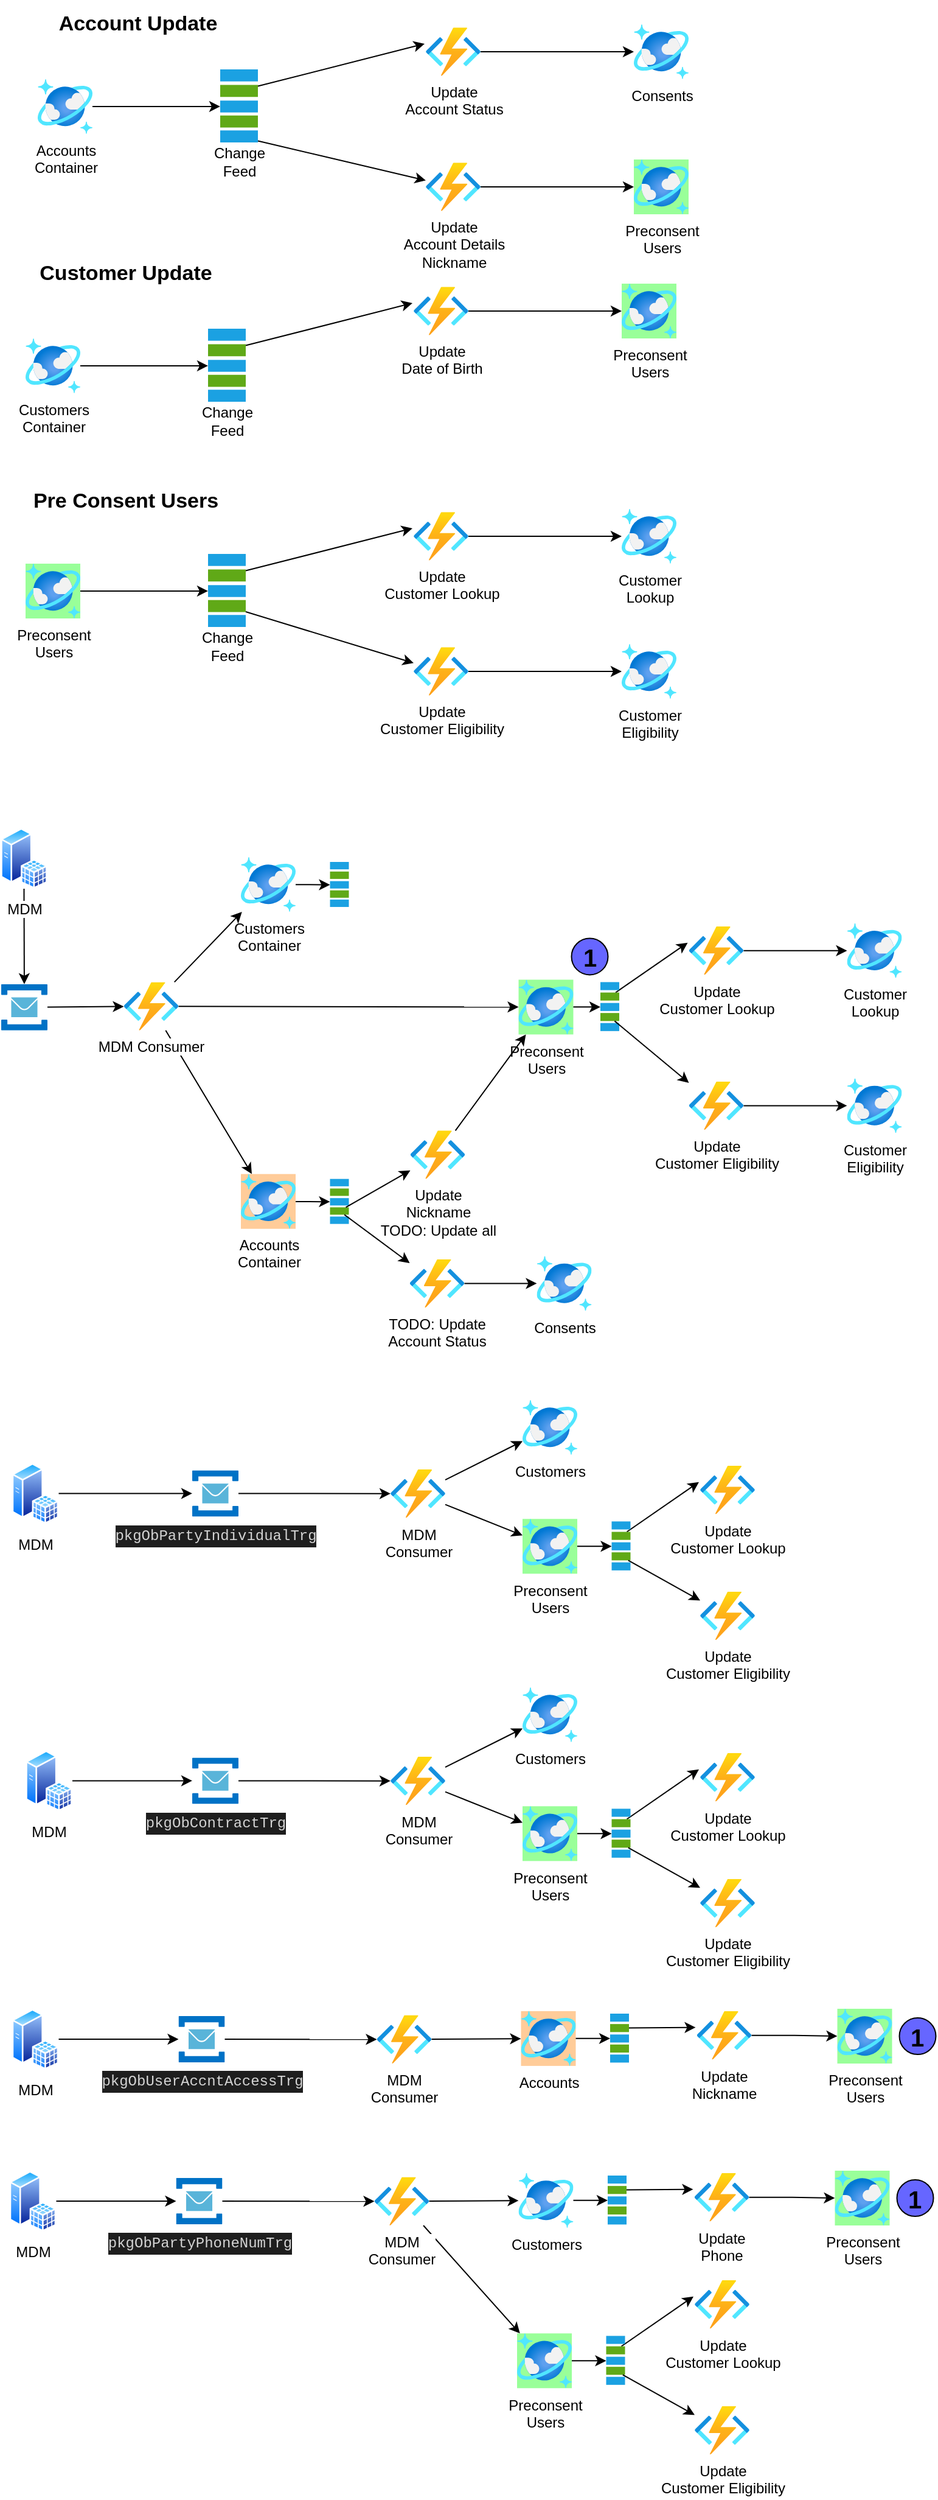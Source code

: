 <mxfile version="14.4.3" type="github">
  <diagram id="gjvZ4gOpl2NELNdTMGmE" name="Page-1">
    <mxGraphModel dx="1424" dy="718" grid="1" gridSize="10" guides="1" tooltips="1" connect="1" arrows="1" fold="1" page="1" pageScale="1" pageWidth="827" pageHeight="1169" math="0" shadow="0">
      <root>
        <mxCell id="0" />
        <mxCell id="1" parent="0" />
        <mxCell id="oMFMiWhIfmU4jBjoLOnd-48" style="edgeStyle=none;rounded=0;orthogonalLoop=1;jettySize=auto;html=1;" parent="1" source="oMFMiWhIfmU4jBjoLOnd-3" target="oMFMiWhIfmU4jBjoLOnd-28" edge="1">
          <mxGeometry relative="1" as="geometry" />
        </mxCell>
        <mxCell id="oMFMiWhIfmU4jBjoLOnd-3" value="Accounts&lt;br&gt;Container" style="aspect=fixed;html=1;points=[];align=center;image;fontSize=12;image=img/lib/azure2/databases/Azure_Cosmos_DB.svg;" parent="1" vertex="1">
          <mxGeometry x="50" y="104.99" width="45" height="45" as="geometry" />
        </mxCell>
        <mxCell id="oMFMiWhIfmU4jBjoLOnd-42" style="rounded=0;orthogonalLoop=1;jettySize=auto;html=1;" parent="1" source="oMFMiWhIfmU4jBjoLOnd-40" target="OoWtU8M--wBZisnhyXfO-1" edge="1">
          <mxGeometry relative="1" as="geometry" />
        </mxCell>
        <mxCell id="oMFMiWhIfmU4jBjoLOnd-40" value="Update&lt;br&gt;Account Details&lt;br&gt;Nickname" style="aspect=fixed;html=1;points=[];align=center;image;fontSize=12;image=img/lib/azure2/compute/Function_Apps.svg;" parent="1" vertex="1">
          <mxGeometry x="369" y="173.64" width="45" height="39.71" as="geometry" />
        </mxCell>
        <mxCell id="oMFMiWhIfmU4jBjoLOnd-41" style="rounded=0;orthogonalLoop=1;jettySize=auto;html=1;" parent="1" source="oMFMiWhIfmU4jBjoLOnd-29" target="oMFMiWhIfmU4jBjoLOnd-40" edge="1">
          <mxGeometry relative="1" as="geometry" />
        </mxCell>
        <mxCell id="OoWtU8M--wBZisnhyXfO-1" value="Preconsent&lt;br&gt;Users" style="aspect=fixed;html=1;points=[];align=center;image;fontSize=12;image=img/lib/azure2/databases/Azure_Cosmos_DB.svg;imageBackground=#99FF99;" parent="1" vertex="1">
          <mxGeometry x="540" y="171.0" width="45" height="45" as="geometry" />
        </mxCell>
        <mxCell id="OoWtU8M--wBZisnhyXfO-7" style="edgeStyle=orthogonalEdgeStyle;rounded=0;orthogonalLoop=1;jettySize=auto;html=1;" parent="1" source="OoWtU8M--wBZisnhyXfO-2" target="OoWtU8M--wBZisnhyXfO-3" edge="1">
          <mxGeometry relative="1" as="geometry" />
        </mxCell>
        <mxCell id="OoWtU8M--wBZisnhyXfO-2" value="Update&lt;br&gt;Account Status" style="aspect=fixed;html=1;points=[];align=center;image;fontSize=12;image=img/lib/azure2/compute/Function_Apps.svg;" parent="1" vertex="1">
          <mxGeometry x="369" y="62.63" width="45" height="39.71" as="geometry" />
        </mxCell>
        <mxCell id="OoWtU8M--wBZisnhyXfO-3" value="Consents" style="aspect=fixed;html=1;points=[];align=center;image;fontSize=12;image=img/lib/azure2/databases/Azure_Cosmos_DB.svg;" parent="1" vertex="1">
          <mxGeometry x="540" y="59.99" width="45" height="45" as="geometry" />
        </mxCell>
        <mxCell id="OoWtU8M--wBZisnhyXfO-6" style="rounded=0;orthogonalLoop=1;jettySize=auto;html=1;entryX=-0.022;entryY=0.336;entryDx=0;entryDy=0;entryPerimeter=0;" parent="1" source="oMFMiWhIfmU4jBjoLOnd-31" target="OoWtU8M--wBZisnhyXfO-2" edge="1">
          <mxGeometry relative="1" as="geometry" />
        </mxCell>
        <mxCell id="OoWtU8M--wBZisnhyXfO-9" value="" style="group" parent="1" vertex="1" connectable="0">
          <mxGeometry x="195.5" y="97" width="40" height="86" as="geometry" />
        </mxCell>
        <mxCell id="oMFMiWhIfmU4jBjoLOnd-32" value="" style="group" parent="OoWtU8M--wBZisnhyXfO-9" vertex="1" connectable="0">
          <mxGeometry x="4.5" width="31" height="60" as="geometry" />
        </mxCell>
        <mxCell id="oMFMiWhIfmU4jBjoLOnd-27" value="" style="verticalLabelPosition=bottom;verticalAlign=top;html=1;shape=mxgraph.basic.rect;fillColor2=none;strokeWidth=1;size=20;indent=5;fillColor=#1ba1e2;fontColor=#ffffff;strokeColor=none;" parent="oMFMiWhIfmU4jBjoLOnd-32" vertex="1">
          <mxGeometry width="31" height="9.836" as="geometry" />
        </mxCell>
        <mxCell id="oMFMiWhIfmU4jBjoLOnd-28" value="" style="verticalLabelPosition=bottom;verticalAlign=top;html=1;shape=mxgraph.basic.rect;fillColor2=none;strokeWidth=1;size=20;indent=5;fillColor=#1ba1e2;fontColor=#ffffff;strokeColor=none;" parent="oMFMiWhIfmU4jBjoLOnd-32" vertex="1">
          <mxGeometry y="25.574" width="31" height="9.836" as="geometry" />
        </mxCell>
        <mxCell id="oMFMiWhIfmU4jBjoLOnd-29" value="" style="verticalLabelPosition=bottom;verticalAlign=top;html=1;shape=mxgraph.basic.rect;fillColor2=none;strokeWidth=1;size=20;indent=5;fillColor=#1ba1e2;fontColor=#ffffff;strokeColor=none;" parent="oMFMiWhIfmU4jBjoLOnd-32" vertex="1">
          <mxGeometry y="50.164" width="31" height="9.836" as="geometry" />
        </mxCell>
        <mxCell id="oMFMiWhIfmU4jBjoLOnd-30" value="" style="verticalLabelPosition=bottom;verticalAlign=top;html=1;shape=mxgraph.basic.rect;fillColor2=none;strokeWidth=1;size=20;indent=5;fillColor=#60a917;fontColor=#ffffff;strokeColor=none;" parent="oMFMiWhIfmU4jBjoLOnd-32" vertex="1">
          <mxGeometry y="37.869" width="31" height="9.836" as="geometry" />
        </mxCell>
        <mxCell id="oMFMiWhIfmU4jBjoLOnd-31" value="" style="verticalLabelPosition=bottom;verticalAlign=top;html=1;shape=mxgraph.basic.rect;fillColor2=none;strokeWidth=1;size=20;indent=5;fillColor=#60a917;fontColor=#ffffff;strokeColor=none;" parent="oMFMiWhIfmU4jBjoLOnd-32" vertex="1">
          <mxGeometry y="12.787" width="31" height="9.836" as="geometry" />
        </mxCell>
        <mxCell id="OoWtU8M--wBZisnhyXfO-8" value="Change&lt;br&gt;Feed" style="text;html=1;strokeColor=none;fillColor=none;align=center;verticalAlign=middle;whiteSpace=wrap;rounded=0;" parent="OoWtU8M--wBZisnhyXfO-9" vertex="1">
          <mxGeometry y="66" width="40" height="20" as="geometry" />
        </mxCell>
        <mxCell id="OoWtU8M--wBZisnhyXfO-10" value="Account Update" style="text;html=1;strokeColor=none;fillColor=none;align=center;verticalAlign=middle;whiteSpace=wrap;rounded=0;fontSize=17;fontStyle=1" parent="1" vertex="1">
          <mxGeometry x="50" y="40" width="165" height="40" as="geometry" />
        </mxCell>
        <mxCell id="OoWtU8M--wBZisnhyXfO-30" style="edgeStyle=none;rounded=0;orthogonalLoop=1;jettySize=auto;html=1;" parent="1" source="OoWtU8M--wBZisnhyXfO-31" target="OoWtU8M--wBZisnhyXfO-43" edge="1">
          <mxGeometry relative="1" as="geometry" />
        </mxCell>
        <mxCell id="OoWtU8M--wBZisnhyXfO-31" value="Customers&lt;br&gt;Container" style="aspect=fixed;html=1;points=[];align=center;image;fontSize=12;image=img/lib/azure2/databases/Azure_Cosmos_DB.svg;" parent="1" vertex="1">
          <mxGeometry x="40" y="317.99" width="45" height="45" as="geometry" />
        </mxCell>
        <mxCell id="OoWtU8M--wBZisnhyXfO-36" style="edgeStyle=orthogonalEdgeStyle;rounded=0;orthogonalLoop=1;jettySize=auto;html=1;" parent="1" source="OoWtU8M--wBZisnhyXfO-37" target="OoWtU8M--wBZisnhyXfO-38" edge="1">
          <mxGeometry relative="1" as="geometry" />
        </mxCell>
        <mxCell id="OoWtU8M--wBZisnhyXfO-37" value="Update&lt;br&gt;Date of Birth" style="aspect=fixed;html=1;points=[];align=center;image;fontSize=12;image=img/lib/azure2/compute/Function_Apps.svg;" parent="1" vertex="1">
          <mxGeometry x="359" y="275.63" width="45" height="39.71" as="geometry" />
        </mxCell>
        <mxCell id="OoWtU8M--wBZisnhyXfO-38" value="Preconsent&lt;br&gt;Users" style="aspect=fixed;html=1;points=[];align=center;image;fontSize=12;image=img/lib/azure2/databases/Azure_Cosmos_DB.svg;imageBackground=#99FF99;" parent="1" vertex="1">
          <mxGeometry x="530" y="272.99" width="45" height="45" as="geometry" />
        </mxCell>
        <mxCell id="OoWtU8M--wBZisnhyXfO-39" style="rounded=0;orthogonalLoop=1;jettySize=auto;html=1;entryX=-0.022;entryY=0.336;entryDx=0;entryDy=0;entryPerimeter=0;" parent="1" source="OoWtU8M--wBZisnhyXfO-46" target="OoWtU8M--wBZisnhyXfO-37" edge="1">
          <mxGeometry relative="1" as="geometry" />
        </mxCell>
        <mxCell id="OoWtU8M--wBZisnhyXfO-40" value="" style="group" parent="1" vertex="1" connectable="0">
          <mxGeometry x="185.5" y="310" width="40" height="86" as="geometry" />
        </mxCell>
        <mxCell id="OoWtU8M--wBZisnhyXfO-41" value="" style="group" parent="OoWtU8M--wBZisnhyXfO-40" vertex="1" connectable="0">
          <mxGeometry x="4.5" width="31" height="60" as="geometry" />
        </mxCell>
        <mxCell id="OoWtU8M--wBZisnhyXfO-42" value="" style="verticalLabelPosition=bottom;verticalAlign=top;html=1;shape=mxgraph.basic.rect;fillColor2=none;strokeWidth=1;size=20;indent=5;fillColor=#1ba1e2;fontColor=#ffffff;strokeColor=none;" parent="OoWtU8M--wBZisnhyXfO-41" vertex="1">
          <mxGeometry width="31" height="9.836" as="geometry" />
        </mxCell>
        <mxCell id="OoWtU8M--wBZisnhyXfO-43" value="" style="verticalLabelPosition=bottom;verticalAlign=top;html=1;shape=mxgraph.basic.rect;fillColor2=none;strokeWidth=1;size=20;indent=5;fillColor=#1ba1e2;fontColor=#ffffff;strokeColor=none;" parent="OoWtU8M--wBZisnhyXfO-41" vertex="1">
          <mxGeometry y="25.574" width="31" height="9.836" as="geometry" />
        </mxCell>
        <mxCell id="OoWtU8M--wBZisnhyXfO-44" value="" style="verticalLabelPosition=bottom;verticalAlign=top;html=1;shape=mxgraph.basic.rect;fillColor2=none;strokeWidth=1;size=20;indent=5;fillColor=#1ba1e2;fontColor=#ffffff;strokeColor=none;" parent="OoWtU8M--wBZisnhyXfO-41" vertex="1">
          <mxGeometry y="50.164" width="31" height="9.836" as="geometry" />
        </mxCell>
        <mxCell id="OoWtU8M--wBZisnhyXfO-45" value="" style="verticalLabelPosition=bottom;verticalAlign=top;html=1;shape=mxgraph.basic.rect;fillColor2=none;strokeWidth=1;size=20;indent=5;fillColor=#60a917;fontColor=#ffffff;strokeColor=none;" parent="OoWtU8M--wBZisnhyXfO-41" vertex="1">
          <mxGeometry y="37.869" width="31" height="9.836" as="geometry" />
        </mxCell>
        <mxCell id="OoWtU8M--wBZisnhyXfO-46" value="" style="verticalLabelPosition=bottom;verticalAlign=top;html=1;shape=mxgraph.basic.rect;fillColor2=none;strokeWidth=1;size=20;indent=5;fillColor=#60a917;fontColor=#ffffff;strokeColor=none;" parent="OoWtU8M--wBZisnhyXfO-41" vertex="1">
          <mxGeometry y="12.787" width="31" height="9.836" as="geometry" />
        </mxCell>
        <mxCell id="OoWtU8M--wBZisnhyXfO-47" value="Change&lt;br&gt;Feed" style="text;html=1;strokeColor=none;fillColor=none;align=center;verticalAlign=middle;whiteSpace=wrap;rounded=0;" parent="OoWtU8M--wBZisnhyXfO-40" vertex="1">
          <mxGeometry y="66" width="40" height="20" as="geometry" />
        </mxCell>
        <mxCell id="OoWtU8M--wBZisnhyXfO-48" value="Customer Update" style="text;html=1;strokeColor=none;fillColor=none;align=center;verticalAlign=middle;whiteSpace=wrap;rounded=0;fontSize=17;fontStyle=1" parent="1" vertex="1">
          <mxGeometry x="40" y="245" width="165" height="40" as="geometry" />
        </mxCell>
        <mxCell id="OoWtU8M--wBZisnhyXfO-50" style="edgeStyle=none;rounded=0;orthogonalLoop=1;jettySize=auto;html=1;" parent="1" source="OoWtU8M--wBZisnhyXfO-51" target="OoWtU8M--wBZisnhyXfO-59" edge="1">
          <mxGeometry relative="1" as="geometry" />
        </mxCell>
        <mxCell id="OoWtU8M--wBZisnhyXfO-51" value="Preconsent&lt;br&gt;Users" style="aspect=fixed;html=1;points=[];align=center;image;fontSize=12;image=img/lib/azure2/databases/Azure_Cosmos_DB.svg;imageBackground=#99FF99;" parent="1" vertex="1">
          <mxGeometry x="40" y="502.99" width="45" height="45" as="geometry" />
        </mxCell>
        <mxCell id="OoWtU8M--wBZisnhyXfO-52" style="edgeStyle=orthogonalEdgeStyle;rounded=0;orthogonalLoop=1;jettySize=auto;html=1;" parent="1" source="OoWtU8M--wBZisnhyXfO-53" target="OoWtU8M--wBZisnhyXfO-54" edge="1">
          <mxGeometry relative="1" as="geometry" />
        </mxCell>
        <mxCell id="OoWtU8M--wBZisnhyXfO-53" value="Update&lt;br&gt;Customer Lookup" style="aspect=fixed;html=1;points=[];align=center;image;fontSize=12;image=img/lib/azure2/compute/Function_Apps.svg;" parent="1" vertex="1">
          <mxGeometry x="359" y="460.63" width="45" height="39.71" as="geometry" />
        </mxCell>
        <mxCell id="OoWtU8M--wBZisnhyXfO-54" value="Customer&lt;br&gt;Lookup" style="aspect=fixed;html=1;points=[];align=center;image;fontSize=12;image=img/lib/azure2/databases/Azure_Cosmos_DB.svg;" parent="1" vertex="1">
          <mxGeometry x="530" y="457.99" width="45" height="45" as="geometry" />
        </mxCell>
        <mxCell id="OoWtU8M--wBZisnhyXfO-55" style="rounded=0;orthogonalLoop=1;jettySize=auto;html=1;entryX=-0.022;entryY=0.336;entryDx=0;entryDy=0;entryPerimeter=0;" parent="1" source="OoWtU8M--wBZisnhyXfO-62" target="OoWtU8M--wBZisnhyXfO-53" edge="1">
          <mxGeometry relative="1" as="geometry" />
        </mxCell>
        <mxCell id="OoWtU8M--wBZisnhyXfO-56" value="" style="group" parent="1" vertex="1" connectable="0">
          <mxGeometry x="185.5" y="495" width="40" height="86" as="geometry" />
        </mxCell>
        <mxCell id="OoWtU8M--wBZisnhyXfO-57" value="" style="group" parent="OoWtU8M--wBZisnhyXfO-56" vertex="1" connectable="0">
          <mxGeometry x="4.5" width="31" height="60" as="geometry" />
        </mxCell>
        <mxCell id="OoWtU8M--wBZisnhyXfO-58" value="" style="verticalLabelPosition=bottom;verticalAlign=top;html=1;shape=mxgraph.basic.rect;fillColor2=none;strokeWidth=1;size=20;indent=5;fillColor=#1ba1e2;fontColor=#ffffff;strokeColor=none;" parent="OoWtU8M--wBZisnhyXfO-57" vertex="1">
          <mxGeometry width="31" height="9.836" as="geometry" />
        </mxCell>
        <mxCell id="OoWtU8M--wBZisnhyXfO-59" value="" style="verticalLabelPosition=bottom;verticalAlign=top;html=1;shape=mxgraph.basic.rect;fillColor2=none;strokeWidth=1;size=20;indent=5;fillColor=#1ba1e2;fontColor=#ffffff;strokeColor=none;" parent="OoWtU8M--wBZisnhyXfO-57" vertex="1">
          <mxGeometry y="25.574" width="31" height="9.836" as="geometry" />
        </mxCell>
        <mxCell id="OoWtU8M--wBZisnhyXfO-60" value="" style="verticalLabelPosition=bottom;verticalAlign=top;html=1;shape=mxgraph.basic.rect;fillColor2=none;strokeWidth=1;size=20;indent=5;fillColor=#1ba1e2;fontColor=#ffffff;strokeColor=none;" parent="OoWtU8M--wBZisnhyXfO-57" vertex="1">
          <mxGeometry y="50.164" width="31" height="9.836" as="geometry" />
        </mxCell>
        <mxCell id="OoWtU8M--wBZisnhyXfO-61" value="" style="verticalLabelPosition=bottom;verticalAlign=top;html=1;shape=mxgraph.basic.rect;fillColor2=none;strokeWidth=1;size=20;indent=5;fillColor=#60a917;fontColor=#ffffff;strokeColor=none;" parent="OoWtU8M--wBZisnhyXfO-57" vertex="1">
          <mxGeometry y="37.869" width="31" height="9.836" as="geometry" />
        </mxCell>
        <mxCell id="OoWtU8M--wBZisnhyXfO-62" value="" style="verticalLabelPosition=bottom;verticalAlign=top;html=1;shape=mxgraph.basic.rect;fillColor2=none;strokeWidth=1;size=20;indent=5;fillColor=#60a917;fontColor=#ffffff;strokeColor=none;" parent="OoWtU8M--wBZisnhyXfO-57" vertex="1">
          <mxGeometry y="12.787" width="31" height="9.836" as="geometry" />
        </mxCell>
        <mxCell id="OoWtU8M--wBZisnhyXfO-63" value="Change&lt;br&gt;Feed" style="text;html=1;strokeColor=none;fillColor=none;align=center;verticalAlign=middle;whiteSpace=wrap;rounded=0;" parent="OoWtU8M--wBZisnhyXfO-56" vertex="1">
          <mxGeometry y="66" width="40" height="20" as="geometry" />
        </mxCell>
        <mxCell id="OoWtU8M--wBZisnhyXfO-64" value="Pre Consent Users" style="text;html=1;strokeColor=none;fillColor=none;align=center;verticalAlign=middle;whiteSpace=wrap;rounded=0;fontSize=17;fontStyle=1" parent="1" vertex="1">
          <mxGeometry x="40" y="432" width="165" height="40" as="geometry" />
        </mxCell>
        <mxCell id="P0eFKt6O6_u8Fyc4BtCG-4" style="edgeStyle=none;rounded=0;orthogonalLoop=1;jettySize=auto;html=1;startArrow=none;startFill=0;" parent="1" source="P0eFKt6O6_u8Fyc4BtCG-1" target="P0eFKt6O6_u8Fyc4BtCG-2" edge="1">
          <mxGeometry relative="1" as="geometry" />
        </mxCell>
        <mxCell id="P0eFKt6O6_u8Fyc4BtCG-1" value="Update&lt;br&gt;Customer Eligibility" style="aspect=fixed;html=1;points=[];align=center;image;fontSize=12;image=img/lib/azure2/compute/Function_Apps.svg;" parent="1" vertex="1">
          <mxGeometry x="359" y="571.64" width="45" height="39.71" as="geometry" />
        </mxCell>
        <mxCell id="P0eFKt6O6_u8Fyc4BtCG-2" value="Customer&lt;br&gt;Eligibility" style="aspect=fixed;html=1;points=[];align=center;image;fontSize=12;image=img/lib/azure2/databases/Azure_Cosmos_DB.svg;" parent="1" vertex="1">
          <mxGeometry x="530" y="569" width="45" height="45" as="geometry" />
        </mxCell>
        <mxCell id="P0eFKt6O6_u8Fyc4BtCG-3" style="rounded=0;orthogonalLoop=1;jettySize=auto;html=1;startArrow=none;startFill=0;" parent="1" source="OoWtU8M--wBZisnhyXfO-61" target="P0eFKt6O6_u8Fyc4BtCG-1" edge="1">
          <mxGeometry relative="1" as="geometry" />
        </mxCell>
        <mxCell id="ilwAuIT0HePhSRycfTEz-1" style="edgeStyle=none;rounded=0;orthogonalLoop=1;jettySize=auto;html=1;" parent="1" source="ilwAuIT0HePhSRycfTEz-2" target="ilwAuIT0HePhSRycfTEz-10" edge="1">
          <mxGeometry relative="1" as="geometry" />
        </mxCell>
        <mxCell id="ilwAuIT0HePhSRycfTEz-2" value="Customers&lt;br&gt;Container" style="aspect=fixed;html=1;points=[];align=center;image;fontSize=12;image=img/lib/azure2/databases/Azure_Cosmos_DB.svg;" parent="1" vertex="1">
          <mxGeometry x="217" y="744" width="45" height="45" as="geometry" />
        </mxCell>
        <mxCell id="ilwAuIT0HePhSRycfTEz-5" value="Preconsent&lt;br&gt;Users" style="aspect=fixed;html=1;points=[];align=center;image;fontSize=12;image=img/lib/azure2/databases/Azure_Cosmos_DB.svg;imageBackground=#99FF99;" parent="1" vertex="1">
          <mxGeometry x="445.25" y="844.71" width="45" height="45" as="geometry" />
        </mxCell>
        <mxCell id="ilwAuIT0HePhSRycfTEz-7" value="" style="group" parent="1" vertex="1" connectable="0">
          <mxGeometry x="288" y="748.01" width="20" height="52.99" as="geometry" />
        </mxCell>
        <mxCell id="ilwAuIT0HePhSRycfTEz-8" value="" style="group" parent="ilwAuIT0HePhSRycfTEz-7" vertex="1" connectable="0">
          <mxGeometry x="2.25" width="15.5" height="36.97" as="geometry" />
        </mxCell>
        <mxCell id="ilwAuIT0HePhSRycfTEz-9" value="" style="verticalLabelPosition=bottom;verticalAlign=top;html=1;shape=mxgraph.basic.rect;fillColor2=none;strokeWidth=1;size=20;indent=5;fillColor=#1ba1e2;fontColor=#ffffff;strokeColor=none;" parent="ilwAuIT0HePhSRycfTEz-8" vertex="1">
          <mxGeometry width="15.5" height="6.061" as="geometry" />
        </mxCell>
        <mxCell id="ilwAuIT0HePhSRycfTEz-10" value="" style="verticalLabelPosition=bottom;verticalAlign=top;html=1;shape=mxgraph.basic.rect;fillColor2=none;strokeWidth=1;size=20;indent=5;fillColor=#1ba1e2;fontColor=#ffffff;strokeColor=none;" parent="ilwAuIT0HePhSRycfTEz-8" vertex="1">
          <mxGeometry y="15.758" width="15.5" height="6.061" as="geometry" />
        </mxCell>
        <mxCell id="ilwAuIT0HePhSRycfTEz-11" value="" style="verticalLabelPosition=bottom;verticalAlign=top;html=1;shape=mxgraph.basic.rect;fillColor2=none;strokeWidth=1;size=20;indent=5;fillColor=#1ba1e2;fontColor=#ffffff;strokeColor=none;" parent="ilwAuIT0HePhSRycfTEz-8" vertex="1">
          <mxGeometry y="30.909" width="15.5" height="6.061" as="geometry" />
        </mxCell>
        <mxCell id="ilwAuIT0HePhSRycfTEz-12" value="" style="verticalLabelPosition=bottom;verticalAlign=top;html=1;shape=mxgraph.basic.rect;fillColor2=none;strokeWidth=1;size=20;indent=5;fillColor=#60a917;fontColor=#ffffff;strokeColor=none;" parent="ilwAuIT0HePhSRycfTEz-8" vertex="1">
          <mxGeometry y="23.333" width="15.5" height="6.061" as="geometry" />
        </mxCell>
        <mxCell id="ilwAuIT0HePhSRycfTEz-13" value="" style="verticalLabelPosition=bottom;verticalAlign=top;html=1;shape=mxgraph.basic.rect;fillColor2=none;strokeWidth=1;size=20;indent=5;fillColor=#60a917;fontColor=#ffffff;strokeColor=none;" parent="ilwAuIT0HePhSRycfTEz-8" vertex="1">
          <mxGeometry y="7.879" width="15.5" height="6.061" as="geometry" />
        </mxCell>
        <mxCell id="ilwAuIT0HePhSRycfTEz-15" style="edgeStyle=none;rounded=0;orthogonalLoop=1;jettySize=auto;html=1;" parent="1" source="ilwAuIT0HePhSRycfTEz-5" target="ilwAuIT0HePhSRycfTEz-24" edge="1">
          <mxGeometry relative="1" as="geometry">
            <mxPoint x="560.25" y="865.85" as="sourcePoint" />
          </mxGeometry>
        </mxCell>
        <mxCell id="ilwAuIT0HePhSRycfTEz-17" style="edgeStyle=orthogonalEdgeStyle;rounded=0;orthogonalLoop=1;jettySize=auto;html=1;" parent="1" source="ilwAuIT0HePhSRycfTEz-18" target="ilwAuIT0HePhSRycfTEz-19" edge="1">
          <mxGeometry relative="1" as="geometry" />
        </mxCell>
        <mxCell id="ilwAuIT0HePhSRycfTEz-18" value="Update&lt;br&gt;Customer Lookup" style="aspect=fixed;html=1;points=[];align=center;image;fontSize=12;image=img/lib/azure2/compute/Function_Apps.svg;" parent="1" vertex="1">
          <mxGeometry x="585.25" y="801" width="45" height="39.71" as="geometry" />
        </mxCell>
        <mxCell id="ilwAuIT0HePhSRycfTEz-19" value="Customer&lt;br&gt;Lookup" style="aspect=fixed;html=1;points=[];align=center;image;fontSize=12;image=img/lib/azure2/databases/Azure_Cosmos_DB.svg;" parent="1" vertex="1">
          <mxGeometry x="715.25" y="798.36" width="45" height="45" as="geometry" />
        </mxCell>
        <mxCell id="ilwAuIT0HePhSRycfTEz-20" style="rounded=0;orthogonalLoop=1;jettySize=auto;html=1;entryX=-0.022;entryY=0.336;entryDx=0;entryDy=0;entryPerimeter=0;" parent="1" source="ilwAuIT0HePhSRycfTEz-27" target="ilwAuIT0HePhSRycfTEz-18" edge="1">
          <mxGeometry relative="1" as="geometry" />
        </mxCell>
        <mxCell id="ilwAuIT0HePhSRycfTEz-21" value="" style="group" parent="1" vertex="1" connectable="0">
          <mxGeometry x="510.25" y="846.7" width="20" height="57.65" as="geometry" />
        </mxCell>
        <mxCell id="ilwAuIT0HePhSRycfTEz-22" value="" style="group" parent="ilwAuIT0HePhSRycfTEz-21" vertex="1" connectable="0">
          <mxGeometry x="2.25" width="15.5" height="40.221" as="geometry" />
        </mxCell>
        <mxCell id="ilwAuIT0HePhSRycfTEz-23" value="" style="verticalLabelPosition=bottom;verticalAlign=top;html=1;shape=mxgraph.basic.rect;fillColor2=none;strokeWidth=1;size=20;indent=5;fillColor=#1ba1e2;fontColor=#ffffff;strokeColor=none;" parent="ilwAuIT0HePhSRycfTEz-22" vertex="1">
          <mxGeometry width="15.5" height="6.594" as="geometry" />
        </mxCell>
        <mxCell id="ilwAuIT0HePhSRycfTEz-24" value="" style="verticalLabelPosition=bottom;verticalAlign=top;html=1;shape=mxgraph.basic.rect;fillColor2=none;strokeWidth=1;size=20;indent=5;fillColor=#1ba1e2;fontColor=#ffffff;strokeColor=none;" parent="ilwAuIT0HePhSRycfTEz-22" vertex="1">
          <mxGeometry y="17.143" width="15.5" height="6.594" as="geometry" />
        </mxCell>
        <mxCell id="ilwAuIT0HePhSRycfTEz-25" value="" style="verticalLabelPosition=bottom;verticalAlign=top;html=1;shape=mxgraph.basic.rect;fillColor2=none;strokeWidth=1;size=20;indent=5;fillColor=#1ba1e2;fontColor=#ffffff;strokeColor=none;" parent="ilwAuIT0HePhSRycfTEz-22" vertex="1">
          <mxGeometry y="33.627" width="15.5" height="6.594" as="geometry" />
        </mxCell>
        <mxCell id="ilwAuIT0HePhSRycfTEz-26" value="" style="verticalLabelPosition=bottom;verticalAlign=top;html=1;shape=mxgraph.basic.rect;fillColor2=none;strokeWidth=1;size=20;indent=5;fillColor=#60a917;fontColor=#ffffff;strokeColor=none;" parent="ilwAuIT0HePhSRycfTEz-22" vertex="1">
          <mxGeometry y="25.385" width="15.5" height="6.594" as="geometry" />
        </mxCell>
        <mxCell id="ilwAuIT0HePhSRycfTEz-27" value="" style="verticalLabelPosition=bottom;verticalAlign=top;html=1;shape=mxgraph.basic.rect;fillColor2=none;strokeWidth=1;size=20;indent=5;fillColor=#60a917;fontColor=#ffffff;strokeColor=none;" parent="ilwAuIT0HePhSRycfTEz-22" vertex="1">
          <mxGeometry y="8.572" width="15.5" height="6.594" as="geometry" />
        </mxCell>
        <mxCell id="ilwAuIT0HePhSRycfTEz-29" style="edgeStyle=none;rounded=0;orthogonalLoop=1;jettySize=auto;html=1;startArrow=none;startFill=0;" parent="1" source="ilwAuIT0HePhSRycfTEz-30" target="ilwAuIT0HePhSRycfTEz-31" edge="1">
          <mxGeometry relative="1" as="geometry" />
        </mxCell>
        <mxCell id="ilwAuIT0HePhSRycfTEz-30" value="Update&lt;br&gt;Customer Eligibility" style="aspect=fixed;html=1;points=[];align=center;image;fontSize=12;image=img/lib/azure2/compute/Function_Apps.svg;" parent="1" vertex="1">
          <mxGeometry x="585.25" y="928.35" width="45" height="39.71" as="geometry" />
        </mxCell>
        <mxCell id="ilwAuIT0HePhSRycfTEz-31" value="Customer&lt;br&gt;Eligibility" style="aspect=fixed;html=1;points=[];align=center;image;fontSize=12;image=img/lib/azure2/databases/Azure_Cosmos_DB.svg;" parent="1" vertex="1">
          <mxGeometry x="715.25" y="925.71" width="45" height="45" as="geometry" />
        </mxCell>
        <mxCell id="ilwAuIT0HePhSRycfTEz-32" style="rounded=0;orthogonalLoop=1;jettySize=auto;html=1;startArrow=none;startFill=0;" parent="1" source="ilwAuIT0HePhSRycfTEz-26" target="ilwAuIT0HePhSRycfTEz-30" edge="1">
          <mxGeometry relative="1" as="geometry" />
        </mxCell>
        <mxCell id="ilwAuIT0HePhSRycfTEz-33" style="edgeStyle=none;rounded=0;orthogonalLoop=1;jettySize=auto;html=1;" parent="1" source="ilwAuIT0HePhSRycfTEz-34" target="ilwAuIT0HePhSRycfTEz-38" edge="1">
          <mxGeometry relative="1" as="geometry" />
        </mxCell>
        <mxCell id="ilwAuIT0HePhSRycfTEz-34" value="Accounts&lt;br&gt;Container" style="aspect=fixed;html=1;points=[];align=center;image;fontSize=12;image=img/lib/azure2/databases/Azure_Cosmos_DB.svg;imageBackground=#FFCC99;" parent="1" vertex="1">
          <mxGeometry x="217" y="1004.35" width="45" height="45" as="geometry" />
        </mxCell>
        <mxCell id="ilwAuIT0HePhSRycfTEz-35" value="" style="group" parent="1" vertex="1" connectable="0">
          <mxGeometry x="288" y="1008.36" width="20" height="52.99" as="geometry" />
        </mxCell>
        <mxCell id="ilwAuIT0HePhSRycfTEz-36" value="" style="group" parent="ilwAuIT0HePhSRycfTEz-35" vertex="1" connectable="0">
          <mxGeometry x="2.25" width="15.5" height="36.97" as="geometry" />
        </mxCell>
        <mxCell id="ilwAuIT0HePhSRycfTEz-37" value="" style="verticalLabelPosition=bottom;verticalAlign=top;html=1;shape=mxgraph.basic.rect;fillColor2=none;strokeWidth=1;size=20;indent=5;fillColor=#1ba1e2;fontColor=#ffffff;strokeColor=none;" parent="ilwAuIT0HePhSRycfTEz-36" vertex="1">
          <mxGeometry width="15.5" height="6.061" as="geometry" />
        </mxCell>
        <mxCell id="ilwAuIT0HePhSRycfTEz-38" value="" style="verticalLabelPosition=bottom;verticalAlign=top;html=1;shape=mxgraph.basic.rect;fillColor2=none;strokeWidth=1;size=20;indent=5;fillColor=#1ba1e2;fontColor=#ffffff;strokeColor=none;" parent="ilwAuIT0HePhSRycfTEz-36" vertex="1">
          <mxGeometry y="15.758" width="15.5" height="6.061" as="geometry" />
        </mxCell>
        <mxCell id="ilwAuIT0HePhSRycfTEz-39" value="" style="verticalLabelPosition=bottom;verticalAlign=top;html=1;shape=mxgraph.basic.rect;fillColor2=none;strokeWidth=1;size=20;indent=5;fillColor=#1ba1e2;fontColor=#ffffff;strokeColor=none;" parent="ilwAuIT0HePhSRycfTEz-36" vertex="1">
          <mxGeometry y="30.909" width="15.5" height="6.061" as="geometry" />
        </mxCell>
        <mxCell id="ilwAuIT0HePhSRycfTEz-40" value="" style="verticalLabelPosition=bottom;verticalAlign=top;html=1;shape=mxgraph.basic.rect;fillColor2=none;strokeWidth=1;size=20;indent=5;fillColor=#60a917;fontColor=#ffffff;strokeColor=none;" parent="ilwAuIT0HePhSRycfTEz-36" vertex="1">
          <mxGeometry y="23.333" width="15.5" height="6.061" as="geometry" />
        </mxCell>
        <mxCell id="ilwAuIT0HePhSRycfTEz-41" value="" style="verticalLabelPosition=bottom;verticalAlign=top;html=1;shape=mxgraph.basic.rect;fillColor2=none;strokeWidth=1;size=20;indent=5;fillColor=#60a917;fontColor=#ffffff;strokeColor=none;" parent="ilwAuIT0HePhSRycfTEz-36" vertex="1">
          <mxGeometry y="7.879" width="15.5" height="6.061" as="geometry" />
        </mxCell>
        <mxCell id="ilwAuIT0HePhSRycfTEz-42" style="rounded=0;orthogonalLoop=1;jettySize=auto;html=1;" parent="1" source="ilwAuIT0HePhSRycfTEz-43" target="ilwAuIT0HePhSRycfTEz-5" edge="1">
          <mxGeometry relative="1" as="geometry">
            <mxPoint x="471.75" y="1151.859" as="targetPoint" />
          </mxGeometry>
        </mxCell>
        <mxCell id="ilwAuIT0HePhSRycfTEz-43" value="Update&lt;br&gt;Nickname&lt;br&gt;TODO: Update all" style="aspect=fixed;html=1;points=[];align=center;image;fontSize=12;image=img/lib/azure2/compute/Function_Apps.svg;" parent="1" vertex="1">
          <mxGeometry x="356.25" y="968.65" width="45" height="39.71" as="geometry" />
        </mxCell>
        <mxCell id="ilwAuIT0HePhSRycfTEz-45" style="edgeStyle=orthogonalEdgeStyle;rounded=0;orthogonalLoop=1;jettySize=auto;html=1;" parent="1" source="ilwAuIT0HePhSRycfTEz-46" target="ilwAuIT0HePhSRycfTEz-47" edge="1">
          <mxGeometry relative="1" as="geometry" />
        </mxCell>
        <mxCell id="ilwAuIT0HePhSRycfTEz-46" value="TODO: Update&lt;br&gt;Account Status" style="aspect=fixed;html=1;points=[];align=center;image;fontSize=12;image=img/lib/azure2/compute/Function_Apps.svg;" parent="1" vertex="1">
          <mxGeometry x="355.75" y="1074.35" width="45" height="39.71" as="geometry" />
        </mxCell>
        <mxCell id="ilwAuIT0HePhSRycfTEz-47" value="Consents" style="aspect=fixed;html=1;points=[];align=center;image;fontSize=12;image=img/lib/azure2/databases/Azure_Cosmos_DB.svg;" parent="1" vertex="1">
          <mxGeometry x="460.25" y="1071.71" width="45" height="45" as="geometry" />
        </mxCell>
        <mxCell id="ilwAuIT0HePhSRycfTEz-49" style="rounded=0;orthogonalLoop=1;jettySize=auto;html=1;" parent="1" source="ilwAuIT0HePhSRycfTEz-40" target="ilwAuIT0HePhSRycfTEz-46" edge="1">
          <mxGeometry relative="1" as="geometry" />
        </mxCell>
        <mxCell id="ilwAuIT0HePhSRycfTEz-50" style="rounded=0;orthogonalLoop=1;jettySize=auto;html=1;" parent="1" source="ilwAuIT0HePhSRycfTEz-40" target="ilwAuIT0HePhSRycfTEz-43" edge="1">
          <mxGeometry relative="1" as="geometry" />
        </mxCell>
        <mxCell id="ilwAuIT0HePhSRycfTEz-55" style="edgeStyle=none;rounded=0;orthogonalLoop=1;jettySize=auto;html=1;" parent="1" source="ilwAuIT0HePhSRycfTEz-52" target="ilwAuIT0HePhSRycfTEz-54" edge="1">
          <mxGeometry relative="1" as="geometry" />
        </mxCell>
        <mxCell id="ilwAuIT0HePhSRycfTEz-52" value="MDM" style="aspect=fixed;perimeter=ellipsePerimeter;html=1;align=center;shadow=0;dashed=0;spacingTop=3;image;image=img/lib/active_directory/sql_server.svg;" parent="1" vertex="1">
          <mxGeometry x="19.49" y="720" width="38.5" height="50" as="geometry" />
        </mxCell>
        <mxCell id="ilwAuIT0HePhSRycfTEz-57" style="edgeStyle=none;rounded=0;orthogonalLoop=1;jettySize=auto;html=1;" parent="1" source="ilwAuIT0HePhSRycfTEz-54" target="ilwAuIT0HePhSRycfTEz-56" edge="1">
          <mxGeometry relative="1" as="geometry" />
        </mxCell>
        <mxCell id="6L1NpxQUQZA7t35eqBWQ-2" style="rounded=0;orthogonalLoop=1;jettySize=auto;html=1;" edge="1" parent="1" source="ilwAuIT0HePhSRycfTEz-56" target="ilwAuIT0HePhSRycfTEz-5">
          <mxGeometry relative="1" as="geometry" />
        </mxCell>
        <mxCell id="ilwAuIT0HePhSRycfTEz-54" value="" style="aspect=fixed;html=1;points=[];align=center;image;fontSize=12;image=img/lib/mscae/Service_Bus.svg;" parent="1" vertex="1">
          <mxGeometry x="20.0" y="848.42" width="37.99" height="37.99" as="geometry" />
        </mxCell>
        <mxCell id="ilwAuIT0HePhSRycfTEz-58" style="edgeStyle=none;rounded=0;orthogonalLoop=1;jettySize=auto;html=1;" parent="1" source="ilwAuIT0HePhSRycfTEz-56" target="ilwAuIT0HePhSRycfTEz-2" edge="1">
          <mxGeometry relative="1" as="geometry" />
        </mxCell>
        <mxCell id="ilwAuIT0HePhSRycfTEz-59" style="edgeStyle=none;rounded=0;orthogonalLoop=1;jettySize=auto;html=1;" parent="1" source="ilwAuIT0HePhSRycfTEz-56" target="ilwAuIT0HePhSRycfTEz-34" edge="1">
          <mxGeometry relative="1" as="geometry" />
        </mxCell>
        <mxCell id="ilwAuIT0HePhSRycfTEz-56" value="MDM Consumer" style="aspect=fixed;html=1;points=[];align=center;image;fontSize=12;image=img/lib/azure2/compute/Function_Apps.svg;" parent="1" vertex="1">
          <mxGeometry x="120.76" y="846.7" width="45" height="39.71" as="geometry" />
        </mxCell>
        <mxCell id="6L1NpxQUQZA7t35eqBWQ-4" value="Customers" style="aspect=fixed;html=1;points=[];align=center;image;fontSize=12;image=img/lib/azure2/databases/Azure_Cosmos_DB.svg;" vertex="1" parent="1">
          <mxGeometry x="448.5" y="1190.0" width="45" height="45" as="geometry" />
        </mxCell>
        <mxCell id="6L1NpxQUQZA7t35eqBWQ-7" value="Preconsent&lt;br&gt;Users" style="aspect=fixed;html=1;points=[];align=center;image;fontSize=12;image=img/lib/azure2/databases/Azure_Cosmos_DB.svg;imageBackground=#99FF99;" vertex="1" parent="1">
          <mxGeometry x="448.5" y="1287.65" width="45" height="45" as="geometry" />
        </mxCell>
        <mxCell id="6L1NpxQUQZA7t35eqBWQ-15" style="edgeStyle=none;rounded=0;orthogonalLoop=1;jettySize=auto;html=1;" edge="1" parent="1" source="6L1NpxQUQZA7t35eqBWQ-7" target="6L1NpxQUQZA7t35eqBWQ-21">
          <mxGeometry relative="1" as="geometry">
            <mxPoint x="877.5" y="1152.5" as="sourcePoint" />
          </mxGeometry>
        </mxCell>
        <mxCell id="6L1NpxQUQZA7t35eqBWQ-16" value="Update&lt;br&gt;Customer Lookup" style="aspect=fixed;html=1;points=[];align=center;image;fontSize=12;image=img/lib/azure2/compute/Function_Apps.svg;" vertex="1" parent="1">
          <mxGeometry x="594.5" y="1244.0" width="45" height="39.71" as="geometry" />
        </mxCell>
        <mxCell id="6L1NpxQUQZA7t35eqBWQ-17" style="rounded=0;orthogonalLoop=1;jettySize=auto;html=1;entryX=-0.022;entryY=0.336;entryDx=0;entryDy=0;entryPerimeter=0;" edge="1" parent="1" source="6L1NpxQUQZA7t35eqBWQ-24" target="6L1NpxQUQZA7t35eqBWQ-16">
          <mxGeometry relative="1" as="geometry" />
        </mxCell>
        <mxCell id="6L1NpxQUQZA7t35eqBWQ-18" value="" style="group" vertex="1" connectable="0" parent="1">
          <mxGeometry x="519.5" y="1289.7" width="20" height="57.65" as="geometry" />
        </mxCell>
        <mxCell id="6L1NpxQUQZA7t35eqBWQ-19" value="" style="group" vertex="1" connectable="0" parent="6L1NpxQUQZA7t35eqBWQ-18">
          <mxGeometry x="2.25" width="15.5" height="40.221" as="geometry" />
        </mxCell>
        <mxCell id="6L1NpxQUQZA7t35eqBWQ-20" value="" style="verticalLabelPosition=bottom;verticalAlign=top;html=1;shape=mxgraph.basic.rect;fillColor2=none;strokeWidth=1;size=20;indent=5;fillColor=#1ba1e2;fontColor=#ffffff;strokeColor=none;" vertex="1" parent="6L1NpxQUQZA7t35eqBWQ-19">
          <mxGeometry width="15.5" height="6.594" as="geometry" />
        </mxCell>
        <mxCell id="6L1NpxQUQZA7t35eqBWQ-21" value="" style="verticalLabelPosition=bottom;verticalAlign=top;html=1;shape=mxgraph.basic.rect;fillColor2=none;strokeWidth=1;size=20;indent=5;fillColor=#1ba1e2;fontColor=#ffffff;strokeColor=none;" vertex="1" parent="6L1NpxQUQZA7t35eqBWQ-19">
          <mxGeometry y="17.143" width="15.5" height="6.594" as="geometry" />
        </mxCell>
        <mxCell id="6L1NpxQUQZA7t35eqBWQ-22" value="" style="verticalLabelPosition=bottom;verticalAlign=top;html=1;shape=mxgraph.basic.rect;fillColor2=none;strokeWidth=1;size=20;indent=5;fillColor=#1ba1e2;fontColor=#ffffff;strokeColor=none;" vertex="1" parent="6L1NpxQUQZA7t35eqBWQ-19">
          <mxGeometry y="33.627" width="15.5" height="6.594" as="geometry" />
        </mxCell>
        <mxCell id="6L1NpxQUQZA7t35eqBWQ-23" value="" style="verticalLabelPosition=bottom;verticalAlign=top;html=1;shape=mxgraph.basic.rect;fillColor2=none;strokeWidth=1;size=20;indent=5;fillColor=#60a917;fontColor=#ffffff;strokeColor=none;" vertex="1" parent="6L1NpxQUQZA7t35eqBWQ-19">
          <mxGeometry y="25.385" width="15.5" height="6.594" as="geometry" />
        </mxCell>
        <mxCell id="6L1NpxQUQZA7t35eqBWQ-24" value="" style="verticalLabelPosition=bottom;verticalAlign=top;html=1;shape=mxgraph.basic.rect;fillColor2=none;strokeWidth=1;size=20;indent=5;fillColor=#60a917;fontColor=#ffffff;strokeColor=none;" vertex="1" parent="6L1NpxQUQZA7t35eqBWQ-19">
          <mxGeometry y="8.572" width="15.5" height="6.594" as="geometry" />
        </mxCell>
        <mxCell id="6L1NpxQUQZA7t35eqBWQ-25" value="Update&lt;br&gt;Customer Eligibility" style="aspect=fixed;html=1;points=[];align=center;image;fontSize=12;image=img/lib/azure2/compute/Function_Apps.svg;" vertex="1" parent="1">
          <mxGeometry x="594.5" y="1347.35" width="45" height="39.71" as="geometry" />
        </mxCell>
        <mxCell id="6L1NpxQUQZA7t35eqBWQ-26" style="rounded=0;orthogonalLoop=1;jettySize=auto;html=1;startArrow=none;startFill=0;" edge="1" parent="1" source="6L1NpxQUQZA7t35eqBWQ-23" target="6L1NpxQUQZA7t35eqBWQ-25">
          <mxGeometry relative="1" as="geometry" />
        </mxCell>
        <mxCell id="6L1NpxQUQZA7t35eqBWQ-43" style="edgeStyle=none;rounded=0;orthogonalLoop=1;jettySize=auto;html=1;" edge="1" parent="1" source="6L1NpxQUQZA7t35eqBWQ-44" target="6L1NpxQUQZA7t35eqBWQ-47">
          <mxGeometry relative="1" as="geometry" />
        </mxCell>
        <mxCell id="6L1NpxQUQZA7t35eqBWQ-44" value="MDM" style="aspect=fixed;perimeter=ellipsePerimeter;html=1;align=center;shadow=0;dashed=0;spacingTop=3;image;image=img/lib/active_directory/sql_server.svg;" vertex="1" parent="1">
          <mxGeometry x="28.75" y="1241.71" width="38.5" height="50" as="geometry" />
        </mxCell>
        <mxCell id="6L1NpxQUQZA7t35eqBWQ-45" style="edgeStyle=none;rounded=0;orthogonalLoop=1;jettySize=auto;html=1;" edge="1" parent="1" source="6L1NpxQUQZA7t35eqBWQ-47" target="6L1NpxQUQZA7t35eqBWQ-50">
          <mxGeometry relative="1" as="geometry" />
        </mxCell>
        <mxCell id="6L1NpxQUQZA7t35eqBWQ-47" value="&lt;div style=&quot;color: rgb(212 , 212 , 212) ; background-color: rgb(30 , 30 , 30) ; font-family: &amp;#34;menlo&amp;#34; , &amp;#34;monaco&amp;#34; , &amp;#34;courier new&amp;#34; , monospace ; line-height: 18px&quot;&gt;pkgObPartyIndividualTrg&lt;/div&gt;" style="aspect=fixed;html=1;points=[];align=center;image;fontSize=12;image=img/lib/mscae/Service_Bus.svg;" vertex="1" parent="1">
          <mxGeometry x="177.01" y="1247.72" width="37.99" height="37.99" as="geometry" />
        </mxCell>
        <mxCell id="6L1NpxQUQZA7t35eqBWQ-48" style="edgeStyle=none;rounded=0;orthogonalLoop=1;jettySize=auto;html=1;" edge="1" parent="1" source="6L1NpxQUQZA7t35eqBWQ-50" target="6L1NpxQUQZA7t35eqBWQ-4">
          <mxGeometry relative="1" as="geometry" />
        </mxCell>
        <mxCell id="6L1NpxQUQZA7t35eqBWQ-49" style="edgeStyle=none;rounded=0;orthogonalLoop=1;jettySize=auto;html=1;" edge="1" parent="1" source="6L1NpxQUQZA7t35eqBWQ-50" target="6L1NpxQUQZA7t35eqBWQ-7">
          <mxGeometry relative="1" as="geometry">
            <mxPoint x="448.5" y="1314.924" as="targetPoint" />
          </mxGeometry>
        </mxCell>
        <mxCell id="6L1NpxQUQZA7t35eqBWQ-50" value="MDM&lt;br&gt;Consumer" style="aspect=fixed;html=1;points=[];align=center;image;fontSize=12;image=img/lib/azure2/compute/Function_Apps.svg;" vertex="1" parent="1">
          <mxGeometry x="340" y="1247.0" width="45" height="39.71" as="geometry" />
        </mxCell>
        <mxCell id="6L1NpxQUQZA7t35eqBWQ-51" value="Customers" style="aspect=fixed;html=1;points=[];align=center;image;fontSize=12;image=img/lib/azure2/databases/Azure_Cosmos_DB.svg;" vertex="1" parent="1">
          <mxGeometry x="448.5" y="1426.0" width="45" height="45" as="geometry" />
        </mxCell>
        <mxCell id="6L1NpxQUQZA7t35eqBWQ-52" value="Preconsent&lt;br&gt;Users" style="aspect=fixed;html=1;points=[];align=center;image;fontSize=12;image=img/lib/azure2/databases/Azure_Cosmos_DB.svg;imageBackground=#99FF99;" vertex="1" parent="1">
          <mxGeometry x="448.5" y="1523.65" width="45" height="45" as="geometry" />
        </mxCell>
        <mxCell id="6L1NpxQUQZA7t35eqBWQ-53" style="edgeStyle=none;rounded=0;orthogonalLoop=1;jettySize=auto;html=1;" edge="1" parent="1" source="6L1NpxQUQZA7t35eqBWQ-52" target="6L1NpxQUQZA7t35eqBWQ-59">
          <mxGeometry relative="1" as="geometry">
            <mxPoint x="877.5" y="1388.5" as="sourcePoint" />
          </mxGeometry>
        </mxCell>
        <mxCell id="6L1NpxQUQZA7t35eqBWQ-54" value="Update&lt;br&gt;Customer Lookup" style="aspect=fixed;html=1;points=[];align=center;image;fontSize=12;image=img/lib/azure2/compute/Function_Apps.svg;" vertex="1" parent="1">
          <mxGeometry x="594.5" y="1480.0" width="45" height="39.71" as="geometry" />
        </mxCell>
        <mxCell id="6L1NpxQUQZA7t35eqBWQ-55" style="rounded=0;orthogonalLoop=1;jettySize=auto;html=1;entryX=-0.022;entryY=0.336;entryDx=0;entryDy=0;entryPerimeter=0;" edge="1" parent="1" source="6L1NpxQUQZA7t35eqBWQ-62" target="6L1NpxQUQZA7t35eqBWQ-54">
          <mxGeometry relative="1" as="geometry" />
        </mxCell>
        <mxCell id="6L1NpxQUQZA7t35eqBWQ-56" value="" style="group" vertex="1" connectable="0" parent="1">
          <mxGeometry x="519.5" y="1525.7" width="20" height="57.65" as="geometry" />
        </mxCell>
        <mxCell id="6L1NpxQUQZA7t35eqBWQ-57" value="" style="group" vertex="1" connectable="0" parent="6L1NpxQUQZA7t35eqBWQ-56">
          <mxGeometry x="2.25" width="15.5" height="40.221" as="geometry" />
        </mxCell>
        <mxCell id="6L1NpxQUQZA7t35eqBWQ-58" value="" style="verticalLabelPosition=bottom;verticalAlign=top;html=1;shape=mxgraph.basic.rect;fillColor2=none;strokeWidth=1;size=20;indent=5;fillColor=#1ba1e2;fontColor=#ffffff;strokeColor=none;" vertex="1" parent="6L1NpxQUQZA7t35eqBWQ-57">
          <mxGeometry width="15.5" height="6.594" as="geometry" />
        </mxCell>
        <mxCell id="6L1NpxQUQZA7t35eqBWQ-59" value="" style="verticalLabelPosition=bottom;verticalAlign=top;html=1;shape=mxgraph.basic.rect;fillColor2=none;strokeWidth=1;size=20;indent=5;fillColor=#1ba1e2;fontColor=#ffffff;strokeColor=none;" vertex="1" parent="6L1NpxQUQZA7t35eqBWQ-57">
          <mxGeometry y="17.143" width="15.5" height="6.594" as="geometry" />
        </mxCell>
        <mxCell id="6L1NpxQUQZA7t35eqBWQ-60" value="" style="verticalLabelPosition=bottom;verticalAlign=top;html=1;shape=mxgraph.basic.rect;fillColor2=none;strokeWidth=1;size=20;indent=5;fillColor=#1ba1e2;fontColor=#ffffff;strokeColor=none;" vertex="1" parent="6L1NpxQUQZA7t35eqBWQ-57">
          <mxGeometry y="33.627" width="15.5" height="6.594" as="geometry" />
        </mxCell>
        <mxCell id="6L1NpxQUQZA7t35eqBWQ-61" value="" style="verticalLabelPosition=bottom;verticalAlign=top;html=1;shape=mxgraph.basic.rect;fillColor2=none;strokeWidth=1;size=20;indent=5;fillColor=#60a917;fontColor=#ffffff;strokeColor=none;" vertex="1" parent="6L1NpxQUQZA7t35eqBWQ-57">
          <mxGeometry y="25.385" width="15.5" height="6.594" as="geometry" />
        </mxCell>
        <mxCell id="6L1NpxQUQZA7t35eqBWQ-62" value="" style="verticalLabelPosition=bottom;verticalAlign=top;html=1;shape=mxgraph.basic.rect;fillColor2=none;strokeWidth=1;size=20;indent=5;fillColor=#60a917;fontColor=#ffffff;strokeColor=none;" vertex="1" parent="6L1NpxQUQZA7t35eqBWQ-57">
          <mxGeometry y="8.572" width="15.5" height="6.594" as="geometry" />
        </mxCell>
        <mxCell id="6L1NpxQUQZA7t35eqBWQ-63" value="Update&lt;br&gt;Customer Eligibility" style="aspect=fixed;html=1;points=[];align=center;image;fontSize=12;image=img/lib/azure2/compute/Function_Apps.svg;" vertex="1" parent="1">
          <mxGeometry x="594.5" y="1583.35" width="45" height="39.71" as="geometry" />
        </mxCell>
        <mxCell id="6L1NpxQUQZA7t35eqBWQ-64" style="rounded=0;orthogonalLoop=1;jettySize=auto;html=1;startArrow=none;startFill=0;" edge="1" parent="1" source="6L1NpxQUQZA7t35eqBWQ-61" target="6L1NpxQUQZA7t35eqBWQ-63">
          <mxGeometry relative="1" as="geometry" />
        </mxCell>
        <mxCell id="6L1NpxQUQZA7t35eqBWQ-65" style="edgeStyle=none;rounded=0;orthogonalLoop=1;jettySize=auto;html=1;" edge="1" parent="1" source="6L1NpxQUQZA7t35eqBWQ-66" target="6L1NpxQUQZA7t35eqBWQ-68">
          <mxGeometry relative="1" as="geometry" />
        </mxCell>
        <mxCell id="6L1NpxQUQZA7t35eqBWQ-66" value="MDM" style="aspect=fixed;perimeter=ellipsePerimeter;html=1;align=center;shadow=0;dashed=0;spacingTop=3;image;image=img/lib/active_directory/sql_server.svg;" vertex="1" parent="1">
          <mxGeometry x="40" y="1477.71" width="38.5" height="50" as="geometry" />
        </mxCell>
        <mxCell id="6L1NpxQUQZA7t35eqBWQ-67" style="edgeStyle=none;rounded=0;orthogonalLoop=1;jettySize=auto;html=1;" edge="1" parent="1" source="6L1NpxQUQZA7t35eqBWQ-68" target="6L1NpxQUQZA7t35eqBWQ-71">
          <mxGeometry relative="1" as="geometry" />
        </mxCell>
        <mxCell id="6L1NpxQUQZA7t35eqBWQ-68" value="&lt;div style=&quot;color: rgb(212 , 212 , 212) ; background-color: rgb(30 , 30 , 30) ; font-family: &amp;#34;menlo&amp;#34; , &amp;#34;monaco&amp;#34; , &amp;#34;courier new&amp;#34; , monospace ; line-height: 18px&quot;&gt;pkgObContractTrg&lt;/div&gt;" style="aspect=fixed;html=1;points=[];align=center;image;fontSize=12;image=img/lib/mscae/Service_Bus.svg;" vertex="1" parent="1">
          <mxGeometry x="177.01" y="1483.71" width="37.99" height="37.99" as="geometry" />
        </mxCell>
        <mxCell id="6L1NpxQUQZA7t35eqBWQ-69" style="edgeStyle=none;rounded=0;orthogonalLoop=1;jettySize=auto;html=1;" edge="1" parent="1" source="6L1NpxQUQZA7t35eqBWQ-71" target="6L1NpxQUQZA7t35eqBWQ-51">
          <mxGeometry relative="1" as="geometry" />
        </mxCell>
        <mxCell id="6L1NpxQUQZA7t35eqBWQ-70" style="edgeStyle=none;rounded=0;orthogonalLoop=1;jettySize=auto;html=1;" edge="1" parent="1" source="6L1NpxQUQZA7t35eqBWQ-71" target="6L1NpxQUQZA7t35eqBWQ-52">
          <mxGeometry relative="1" as="geometry">
            <mxPoint x="448.5" y="1550.924" as="targetPoint" />
          </mxGeometry>
        </mxCell>
        <mxCell id="6L1NpxQUQZA7t35eqBWQ-71" value="MDM&lt;br&gt;Consumer" style="aspect=fixed;html=1;points=[];align=center;image;fontSize=12;image=img/lib/azure2/compute/Function_Apps.svg;" vertex="1" parent="1">
          <mxGeometry x="340" y="1483.0" width="45" height="39.71" as="geometry" />
        </mxCell>
        <mxCell id="6L1NpxQUQZA7t35eqBWQ-73" value="Accounts" style="aspect=fixed;html=1;points=[];align=center;image;fontSize=12;image=img/lib/azure2/databases/Azure_Cosmos_DB.svg;imageBackground=#FFCC99;" vertex="1" parent="1">
          <mxGeometry x="447.25" y="1691.94" width="45" height="45" as="geometry" />
        </mxCell>
        <mxCell id="6L1NpxQUQZA7t35eqBWQ-74" style="edgeStyle=none;rounded=0;orthogonalLoop=1;jettySize=auto;html=1;" edge="1" parent="1" source="6L1NpxQUQZA7t35eqBWQ-73" target="6L1NpxQUQZA7t35eqBWQ-80">
          <mxGeometry relative="1" as="geometry">
            <mxPoint x="876.25" y="1556.79" as="sourcePoint" />
          </mxGeometry>
        </mxCell>
        <mxCell id="6L1NpxQUQZA7t35eqBWQ-94" style="edgeStyle=orthogonalEdgeStyle;rounded=0;orthogonalLoop=1;jettySize=auto;html=1;" edge="1" parent="1" source="6L1NpxQUQZA7t35eqBWQ-75" target="6L1NpxQUQZA7t35eqBWQ-93">
          <mxGeometry relative="1" as="geometry" />
        </mxCell>
        <mxCell id="6L1NpxQUQZA7t35eqBWQ-75" value="Update&lt;br&gt;Nickname" style="aspect=fixed;html=1;points=[];align=center;image;fontSize=12;image=img/lib/azure2/compute/Function_Apps.svg;" vertex="1" parent="1">
          <mxGeometry x="591.75" y="1692.0" width="45" height="39.71" as="geometry" />
        </mxCell>
        <mxCell id="6L1NpxQUQZA7t35eqBWQ-76" style="rounded=0;orthogonalLoop=1;jettySize=auto;html=1;entryX=-0.022;entryY=0.336;entryDx=0;entryDy=0;entryPerimeter=0;" edge="1" parent="1" source="6L1NpxQUQZA7t35eqBWQ-83" target="6L1NpxQUQZA7t35eqBWQ-75">
          <mxGeometry relative="1" as="geometry" />
        </mxCell>
        <mxCell id="6L1NpxQUQZA7t35eqBWQ-77" value="" style="group" vertex="1" connectable="0" parent="1">
          <mxGeometry x="518.25" y="1693.99" width="20" height="57.65" as="geometry" />
        </mxCell>
        <mxCell id="6L1NpxQUQZA7t35eqBWQ-78" value="" style="group" vertex="1" connectable="0" parent="6L1NpxQUQZA7t35eqBWQ-77">
          <mxGeometry x="2.25" width="15.5" height="40.221" as="geometry" />
        </mxCell>
        <mxCell id="6L1NpxQUQZA7t35eqBWQ-79" value="" style="verticalLabelPosition=bottom;verticalAlign=top;html=1;shape=mxgraph.basic.rect;fillColor2=none;strokeWidth=1;size=20;indent=5;fillColor=#1ba1e2;fontColor=#ffffff;strokeColor=none;" vertex="1" parent="6L1NpxQUQZA7t35eqBWQ-78">
          <mxGeometry width="15.5" height="6.594" as="geometry" />
        </mxCell>
        <mxCell id="6L1NpxQUQZA7t35eqBWQ-80" value="" style="verticalLabelPosition=bottom;verticalAlign=top;html=1;shape=mxgraph.basic.rect;fillColor2=none;strokeWidth=1;size=20;indent=5;fillColor=#1ba1e2;fontColor=#ffffff;strokeColor=none;" vertex="1" parent="6L1NpxQUQZA7t35eqBWQ-78">
          <mxGeometry y="17.143" width="15.5" height="6.594" as="geometry" />
        </mxCell>
        <mxCell id="6L1NpxQUQZA7t35eqBWQ-81" value="" style="verticalLabelPosition=bottom;verticalAlign=top;html=1;shape=mxgraph.basic.rect;fillColor2=none;strokeWidth=1;size=20;indent=5;fillColor=#1ba1e2;fontColor=#ffffff;strokeColor=none;" vertex="1" parent="6L1NpxQUQZA7t35eqBWQ-78">
          <mxGeometry y="33.627" width="15.5" height="6.594" as="geometry" />
        </mxCell>
        <mxCell id="6L1NpxQUQZA7t35eqBWQ-82" value="" style="verticalLabelPosition=bottom;verticalAlign=top;html=1;shape=mxgraph.basic.rect;fillColor2=none;strokeWidth=1;size=20;indent=5;fillColor=#60a917;fontColor=#ffffff;strokeColor=none;" vertex="1" parent="6L1NpxQUQZA7t35eqBWQ-78">
          <mxGeometry y="25.385" width="15.5" height="6.594" as="geometry" />
        </mxCell>
        <mxCell id="6L1NpxQUQZA7t35eqBWQ-83" value="" style="verticalLabelPosition=bottom;verticalAlign=top;html=1;shape=mxgraph.basic.rect;fillColor2=none;strokeWidth=1;size=20;indent=5;fillColor=#60a917;fontColor=#ffffff;strokeColor=none;" vertex="1" parent="6L1NpxQUQZA7t35eqBWQ-78">
          <mxGeometry y="8.572" width="15.5" height="6.594" as="geometry" />
        </mxCell>
        <mxCell id="6L1NpxQUQZA7t35eqBWQ-86" style="edgeStyle=none;rounded=0;orthogonalLoop=1;jettySize=auto;html=1;" edge="1" parent="1" source="6L1NpxQUQZA7t35eqBWQ-87" target="6L1NpxQUQZA7t35eqBWQ-89">
          <mxGeometry relative="1" as="geometry" />
        </mxCell>
        <mxCell id="6L1NpxQUQZA7t35eqBWQ-87" value="MDM" style="aspect=fixed;perimeter=ellipsePerimeter;html=1;align=center;shadow=0;dashed=0;spacingTop=3;image;image=img/lib/active_directory/sql_server.svg;" vertex="1" parent="1">
          <mxGeometry x="28.75" y="1690" width="38.5" height="50" as="geometry" />
        </mxCell>
        <mxCell id="6L1NpxQUQZA7t35eqBWQ-88" style="edgeStyle=none;rounded=0;orthogonalLoop=1;jettySize=auto;html=1;" edge="1" parent="1" source="6L1NpxQUQZA7t35eqBWQ-89" target="6L1NpxQUQZA7t35eqBWQ-92">
          <mxGeometry relative="1" as="geometry" />
        </mxCell>
        <mxCell id="6L1NpxQUQZA7t35eqBWQ-89" value="&lt;div style=&quot;color: rgb(212 , 212 , 212) ; background-color: rgb(30 , 30 , 30) ; font-family: &amp;#34;menlo&amp;#34; , &amp;#34;monaco&amp;#34; , &amp;#34;courier new&amp;#34; , monospace ; line-height: 18px&quot;&gt;&lt;div style=&quot;font-family: &amp;#34;menlo&amp;#34; , &amp;#34;monaco&amp;#34; , &amp;#34;courier new&amp;#34; , monospace ; line-height: 18px&quot;&gt;pkgObUserAccntAccessTrg&lt;/div&gt;&lt;/div&gt;" style="aspect=fixed;html=1;points=[];align=center;image;fontSize=12;image=img/lib/mscae/Service_Bus.svg;" vertex="1" parent="1">
          <mxGeometry x="165.76" y="1696" width="37.99" height="37.99" as="geometry" />
        </mxCell>
        <mxCell id="6L1NpxQUQZA7t35eqBWQ-91" style="edgeStyle=none;rounded=0;orthogonalLoop=1;jettySize=auto;html=1;" edge="1" parent="1" source="6L1NpxQUQZA7t35eqBWQ-92" target="6L1NpxQUQZA7t35eqBWQ-73">
          <mxGeometry relative="1" as="geometry">
            <mxPoint x="437.25" y="1763.214" as="targetPoint" />
          </mxGeometry>
        </mxCell>
        <mxCell id="6L1NpxQUQZA7t35eqBWQ-92" value="MDM&lt;br&gt;Consumer" style="aspect=fixed;html=1;points=[];align=center;image;fontSize=12;image=img/lib/azure2/compute/Function_Apps.svg;" vertex="1" parent="1">
          <mxGeometry x="328.75" y="1695.29" width="45" height="39.71" as="geometry" />
        </mxCell>
        <mxCell id="6L1NpxQUQZA7t35eqBWQ-93" value="Preconsent&lt;br&gt;Users" style="aspect=fixed;html=1;points=[];align=center;image;fontSize=12;image=img/lib/azure2/databases/Azure_Cosmos_DB.svg;imageBackground=#99FF99;" vertex="1" parent="1">
          <mxGeometry x="707.25" y="1690.0" width="45" height="45" as="geometry" />
        </mxCell>
        <mxCell id="6L1NpxQUQZA7t35eqBWQ-96" value="&lt;b style=&quot;font-size: 20px ; background-color: rgb(102 , 102 , 255)&quot;&gt;1&lt;/b&gt;" style="ellipse;whiteSpace=wrap;html=1;aspect=fixed;fontSize=20;fillColor=#6666FF;" vertex="1" parent="1">
          <mxGeometry x="488.75" y="810.71" width="30" height="30" as="geometry" />
        </mxCell>
        <mxCell id="6L1NpxQUQZA7t35eqBWQ-97" value="&lt;b style=&quot;font-size: 20px ; background-color: rgb(102 , 102 , 255)&quot;&gt;1&lt;/b&gt;" style="ellipse;whiteSpace=wrap;html=1;aspect=fixed;fontSize=20;fillColor=#6666FF;" vertex="1" parent="1">
          <mxGeometry x="758.25" y="1697.5" width="30" height="30" as="geometry" />
        </mxCell>
        <mxCell id="6L1NpxQUQZA7t35eqBWQ-98" value="Customers" style="aspect=fixed;html=1;points=[];align=center;image;fontSize=12;image=img/lib/azure2/databases/Azure_Cosmos_DB.svg;imageBackground=#FFFFFF;" vertex="1" parent="1">
          <mxGeometry x="445.25" y="1824.94" width="45" height="45" as="geometry" />
        </mxCell>
        <mxCell id="6L1NpxQUQZA7t35eqBWQ-99" style="edgeStyle=none;rounded=0;orthogonalLoop=1;jettySize=auto;html=1;" edge="1" parent="1" source="6L1NpxQUQZA7t35eqBWQ-98" target="6L1NpxQUQZA7t35eqBWQ-106">
          <mxGeometry relative="1" as="geometry">
            <mxPoint x="874.25" y="1689.79" as="sourcePoint" />
          </mxGeometry>
        </mxCell>
        <mxCell id="6L1NpxQUQZA7t35eqBWQ-100" style="edgeStyle=orthogonalEdgeStyle;rounded=0;orthogonalLoop=1;jettySize=auto;html=1;" edge="1" parent="1" source="6L1NpxQUQZA7t35eqBWQ-101" target="6L1NpxQUQZA7t35eqBWQ-116">
          <mxGeometry relative="1" as="geometry" />
        </mxCell>
        <mxCell id="6L1NpxQUQZA7t35eqBWQ-101" value="Update&lt;br&gt;Phone" style="aspect=fixed;html=1;points=[];align=center;image;fontSize=12;image=img/lib/azure2/compute/Function_Apps.svg;" vertex="1" parent="1">
          <mxGeometry x="589.75" y="1825.0" width="45" height="39.71" as="geometry" />
        </mxCell>
        <mxCell id="6L1NpxQUQZA7t35eqBWQ-102" style="rounded=0;orthogonalLoop=1;jettySize=auto;html=1;entryX=-0.022;entryY=0.336;entryDx=0;entryDy=0;entryPerimeter=0;" edge="1" parent="1" source="6L1NpxQUQZA7t35eqBWQ-109" target="6L1NpxQUQZA7t35eqBWQ-101">
          <mxGeometry relative="1" as="geometry" />
        </mxCell>
        <mxCell id="6L1NpxQUQZA7t35eqBWQ-103" value="" style="group" vertex="1" connectable="0" parent="1">
          <mxGeometry x="516.25" y="1826.99" width="20" height="57.65" as="geometry" />
        </mxCell>
        <mxCell id="6L1NpxQUQZA7t35eqBWQ-104" value="" style="group" vertex="1" connectable="0" parent="6L1NpxQUQZA7t35eqBWQ-103">
          <mxGeometry x="2.25" width="15.5" height="40.221" as="geometry" />
        </mxCell>
        <mxCell id="6L1NpxQUQZA7t35eqBWQ-105" value="" style="verticalLabelPosition=bottom;verticalAlign=top;html=1;shape=mxgraph.basic.rect;fillColor2=none;strokeWidth=1;size=20;indent=5;fillColor=#1ba1e2;fontColor=#ffffff;strokeColor=none;" vertex="1" parent="6L1NpxQUQZA7t35eqBWQ-104">
          <mxGeometry width="15.5" height="6.594" as="geometry" />
        </mxCell>
        <mxCell id="6L1NpxQUQZA7t35eqBWQ-106" value="" style="verticalLabelPosition=bottom;verticalAlign=top;html=1;shape=mxgraph.basic.rect;fillColor2=none;strokeWidth=1;size=20;indent=5;fillColor=#1ba1e2;fontColor=#ffffff;strokeColor=none;" vertex="1" parent="6L1NpxQUQZA7t35eqBWQ-104">
          <mxGeometry y="17.143" width="15.5" height="6.594" as="geometry" />
        </mxCell>
        <mxCell id="6L1NpxQUQZA7t35eqBWQ-107" value="" style="verticalLabelPosition=bottom;verticalAlign=top;html=1;shape=mxgraph.basic.rect;fillColor2=none;strokeWidth=1;size=20;indent=5;fillColor=#1ba1e2;fontColor=#ffffff;strokeColor=none;" vertex="1" parent="6L1NpxQUQZA7t35eqBWQ-104">
          <mxGeometry y="33.627" width="15.5" height="6.594" as="geometry" />
        </mxCell>
        <mxCell id="6L1NpxQUQZA7t35eqBWQ-108" value="" style="verticalLabelPosition=bottom;verticalAlign=top;html=1;shape=mxgraph.basic.rect;fillColor2=none;strokeWidth=1;size=20;indent=5;fillColor=#60a917;fontColor=#ffffff;strokeColor=none;" vertex="1" parent="6L1NpxQUQZA7t35eqBWQ-104">
          <mxGeometry y="25.385" width="15.5" height="6.594" as="geometry" />
        </mxCell>
        <mxCell id="6L1NpxQUQZA7t35eqBWQ-109" value="" style="verticalLabelPosition=bottom;verticalAlign=top;html=1;shape=mxgraph.basic.rect;fillColor2=none;strokeWidth=1;size=20;indent=5;fillColor=#60a917;fontColor=#ffffff;strokeColor=none;" vertex="1" parent="6L1NpxQUQZA7t35eqBWQ-104">
          <mxGeometry y="8.572" width="15.5" height="6.594" as="geometry" />
        </mxCell>
        <mxCell id="6L1NpxQUQZA7t35eqBWQ-110" style="edgeStyle=none;rounded=0;orthogonalLoop=1;jettySize=auto;html=1;" edge="1" parent="1" source="6L1NpxQUQZA7t35eqBWQ-111" target="6L1NpxQUQZA7t35eqBWQ-113">
          <mxGeometry relative="1" as="geometry" />
        </mxCell>
        <mxCell id="6L1NpxQUQZA7t35eqBWQ-111" value="MDM" style="aspect=fixed;perimeter=ellipsePerimeter;html=1;align=center;shadow=0;dashed=0;spacingTop=3;image;image=img/lib/active_directory/sql_server.svg;" vertex="1" parent="1">
          <mxGeometry x="26.75" y="1823" width="38.5" height="50" as="geometry" />
        </mxCell>
        <mxCell id="6L1NpxQUQZA7t35eqBWQ-112" style="edgeStyle=none;rounded=0;orthogonalLoop=1;jettySize=auto;html=1;" edge="1" parent="1" source="6L1NpxQUQZA7t35eqBWQ-113" target="6L1NpxQUQZA7t35eqBWQ-115">
          <mxGeometry relative="1" as="geometry" />
        </mxCell>
        <mxCell id="6L1NpxQUQZA7t35eqBWQ-113" value="&lt;div style=&quot;color: rgb(212 , 212 , 212) ; background-color: rgb(30 , 30 , 30) ; font-family: &amp;#34;menlo&amp;#34; , &amp;#34;monaco&amp;#34; , &amp;#34;courier new&amp;#34; , monospace ; line-height: 18px&quot;&gt;&lt;div style=&quot;font-family: &amp;#34;menlo&amp;#34; , &amp;#34;monaco&amp;#34; , &amp;#34;courier new&amp;#34; , monospace ; line-height: 18px&quot;&gt;&lt;div style=&quot;font-family: &amp;#34;menlo&amp;#34; , &amp;#34;monaco&amp;#34; , &amp;#34;courier new&amp;#34; , monospace ; line-height: 18px&quot;&gt;pkgObPartyPhoneNumTrg&lt;/div&gt;&lt;/div&gt;&lt;/div&gt;" style="aspect=fixed;html=1;points=[];align=center;image;fontSize=12;image=img/lib/mscae/Service_Bus.svg;" vertex="1" parent="1">
          <mxGeometry x="163.76" y="1829" width="37.99" height="37.99" as="geometry" />
        </mxCell>
        <mxCell id="6L1NpxQUQZA7t35eqBWQ-114" style="edgeStyle=none;rounded=0;orthogonalLoop=1;jettySize=auto;html=1;" edge="1" parent="1" source="6L1NpxQUQZA7t35eqBWQ-115" target="6L1NpxQUQZA7t35eqBWQ-98">
          <mxGeometry relative="1" as="geometry">
            <mxPoint x="435.25" y="1896.214" as="targetPoint" />
          </mxGeometry>
        </mxCell>
        <mxCell id="6L1NpxQUQZA7t35eqBWQ-132" style="rounded=0;orthogonalLoop=1;jettySize=auto;html=1;fontSize=20;" edge="1" parent="1" source="6L1NpxQUQZA7t35eqBWQ-115" target="6L1NpxQUQZA7t35eqBWQ-119">
          <mxGeometry relative="1" as="geometry" />
        </mxCell>
        <mxCell id="6L1NpxQUQZA7t35eqBWQ-115" value="MDM&lt;br&gt;Consumer" style="aspect=fixed;html=1;points=[];align=center;image;fontSize=12;image=img/lib/azure2/compute/Function_Apps.svg;" vertex="1" parent="1">
          <mxGeometry x="326.75" y="1828.29" width="45" height="39.71" as="geometry" />
        </mxCell>
        <mxCell id="6L1NpxQUQZA7t35eqBWQ-116" value="Preconsent&lt;br&gt;Users" style="aspect=fixed;html=1;points=[];align=center;image;fontSize=12;image=img/lib/azure2/databases/Azure_Cosmos_DB.svg;imageBackground=#99FF99;" vertex="1" parent="1">
          <mxGeometry x="705.25" y="1823.0" width="45" height="45" as="geometry" />
        </mxCell>
        <mxCell id="6L1NpxQUQZA7t35eqBWQ-117" value="&lt;b style=&quot;font-size: 20px ; background-color: rgb(102 , 102 , 255)&quot;&gt;1&lt;/b&gt;" style="ellipse;whiteSpace=wrap;html=1;aspect=fixed;fontSize=20;fillColor=#6666FF;" vertex="1" parent="1">
          <mxGeometry x="756.25" y="1830.5" width="30" height="30" as="geometry" />
        </mxCell>
        <mxCell id="6L1NpxQUQZA7t35eqBWQ-119" value="Preconsent&lt;br&gt;Users" style="aspect=fixed;html=1;points=[];align=center;image;fontSize=12;image=img/lib/azure2/databases/Azure_Cosmos_DB.svg;imageBackground=#99FF99;" vertex="1" parent="1">
          <mxGeometry x="444" y="1956.65" width="45" height="45" as="geometry" />
        </mxCell>
        <mxCell id="6L1NpxQUQZA7t35eqBWQ-120" style="edgeStyle=none;rounded=0;orthogonalLoop=1;jettySize=auto;html=1;" edge="1" parent="1" source="6L1NpxQUQZA7t35eqBWQ-119" target="6L1NpxQUQZA7t35eqBWQ-126">
          <mxGeometry relative="1" as="geometry">
            <mxPoint x="873" y="1821.5" as="sourcePoint" />
          </mxGeometry>
        </mxCell>
        <mxCell id="6L1NpxQUQZA7t35eqBWQ-121" value="Update&lt;br&gt;Customer Lookup" style="aspect=fixed;html=1;points=[];align=center;image;fontSize=12;image=img/lib/azure2/compute/Function_Apps.svg;" vertex="1" parent="1">
          <mxGeometry x="590" y="1913.0" width="45" height="39.71" as="geometry" />
        </mxCell>
        <mxCell id="6L1NpxQUQZA7t35eqBWQ-122" style="rounded=0;orthogonalLoop=1;jettySize=auto;html=1;entryX=-0.022;entryY=0.336;entryDx=0;entryDy=0;entryPerimeter=0;" edge="1" parent="1" source="6L1NpxQUQZA7t35eqBWQ-129" target="6L1NpxQUQZA7t35eqBWQ-121">
          <mxGeometry relative="1" as="geometry" />
        </mxCell>
        <mxCell id="6L1NpxQUQZA7t35eqBWQ-123" value="" style="group" vertex="1" connectable="0" parent="1">
          <mxGeometry x="515" y="1958.7" width="20" height="57.65" as="geometry" />
        </mxCell>
        <mxCell id="6L1NpxQUQZA7t35eqBWQ-124" value="" style="group" vertex="1" connectable="0" parent="6L1NpxQUQZA7t35eqBWQ-123">
          <mxGeometry x="2.25" width="15.5" height="40.221" as="geometry" />
        </mxCell>
        <mxCell id="6L1NpxQUQZA7t35eqBWQ-125" value="" style="verticalLabelPosition=bottom;verticalAlign=top;html=1;shape=mxgraph.basic.rect;fillColor2=none;strokeWidth=1;size=20;indent=5;fillColor=#1ba1e2;fontColor=#ffffff;strokeColor=none;" vertex="1" parent="6L1NpxQUQZA7t35eqBWQ-124">
          <mxGeometry width="15.5" height="6.594" as="geometry" />
        </mxCell>
        <mxCell id="6L1NpxQUQZA7t35eqBWQ-126" value="" style="verticalLabelPosition=bottom;verticalAlign=top;html=1;shape=mxgraph.basic.rect;fillColor2=none;strokeWidth=1;size=20;indent=5;fillColor=#1ba1e2;fontColor=#ffffff;strokeColor=none;" vertex="1" parent="6L1NpxQUQZA7t35eqBWQ-124">
          <mxGeometry y="17.143" width="15.5" height="6.594" as="geometry" />
        </mxCell>
        <mxCell id="6L1NpxQUQZA7t35eqBWQ-127" value="" style="verticalLabelPosition=bottom;verticalAlign=top;html=1;shape=mxgraph.basic.rect;fillColor2=none;strokeWidth=1;size=20;indent=5;fillColor=#1ba1e2;fontColor=#ffffff;strokeColor=none;" vertex="1" parent="6L1NpxQUQZA7t35eqBWQ-124">
          <mxGeometry y="33.627" width="15.5" height="6.594" as="geometry" />
        </mxCell>
        <mxCell id="6L1NpxQUQZA7t35eqBWQ-128" value="" style="verticalLabelPosition=bottom;verticalAlign=top;html=1;shape=mxgraph.basic.rect;fillColor2=none;strokeWidth=1;size=20;indent=5;fillColor=#60a917;fontColor=#ffffff;strokeColor=none;" vertex="1" parent="6L1NpxQUQZA7t35eqBWQ-124">
          <mxGeometry y="25.385" width="15.5" height="6.594" as="geometry" />
        </mxCell>
        <mxCell id="6L1NpxQUQZA7t35eqBWQ-129" value="" style="verticalLabelPosition=bottom;verticalAlign=top;html=1;shape=mxgraph.basic.rect;fillColor2=none;strokeWidth=1;size=20;indent=5;fillColor=#60a917;fontColor=#ffffff;strokeColor=none;" vertex="1" parent="6L1NpxQUQZA7t35eqBWQ-124">
          <mxGeometry y="8.572" width="15.5" height="6.594" as="geometry" />
        </mxCell>
        <mxCell id="6L1NpxQUQZA7t35eqBWQ-130" value="Update&lt;br&gt;Customer Eligibility" style="aspect=fixed;html=1;points=[];align=center;image;fontSize=12;image=img/lib/azure2/compute/Function_Apps.svg;" vertex="1" parent="1">
          <mxGeometry x="590" y="2016.35" width="45" height="39.71" as="geometry" />
        </mxCell>
        <mxCell id="6L1NpxQUQZA7t35eqBWQ-131" style="rounded=0;orthogonalLoop=1;jettySize=auto;html=1;startArrow=none;startFill=0;" edge="1" parent="1" source="6L1NpxQUQZA7t35eqBWQ-128" target="6L1NpxQUQZA7t35eqBWQ-130">
          <mxGeometry relative="1" as="geometry" />
        </mxCell>
      </root>
    </mxGraphModel>
  </diagram>
</mxfile>
